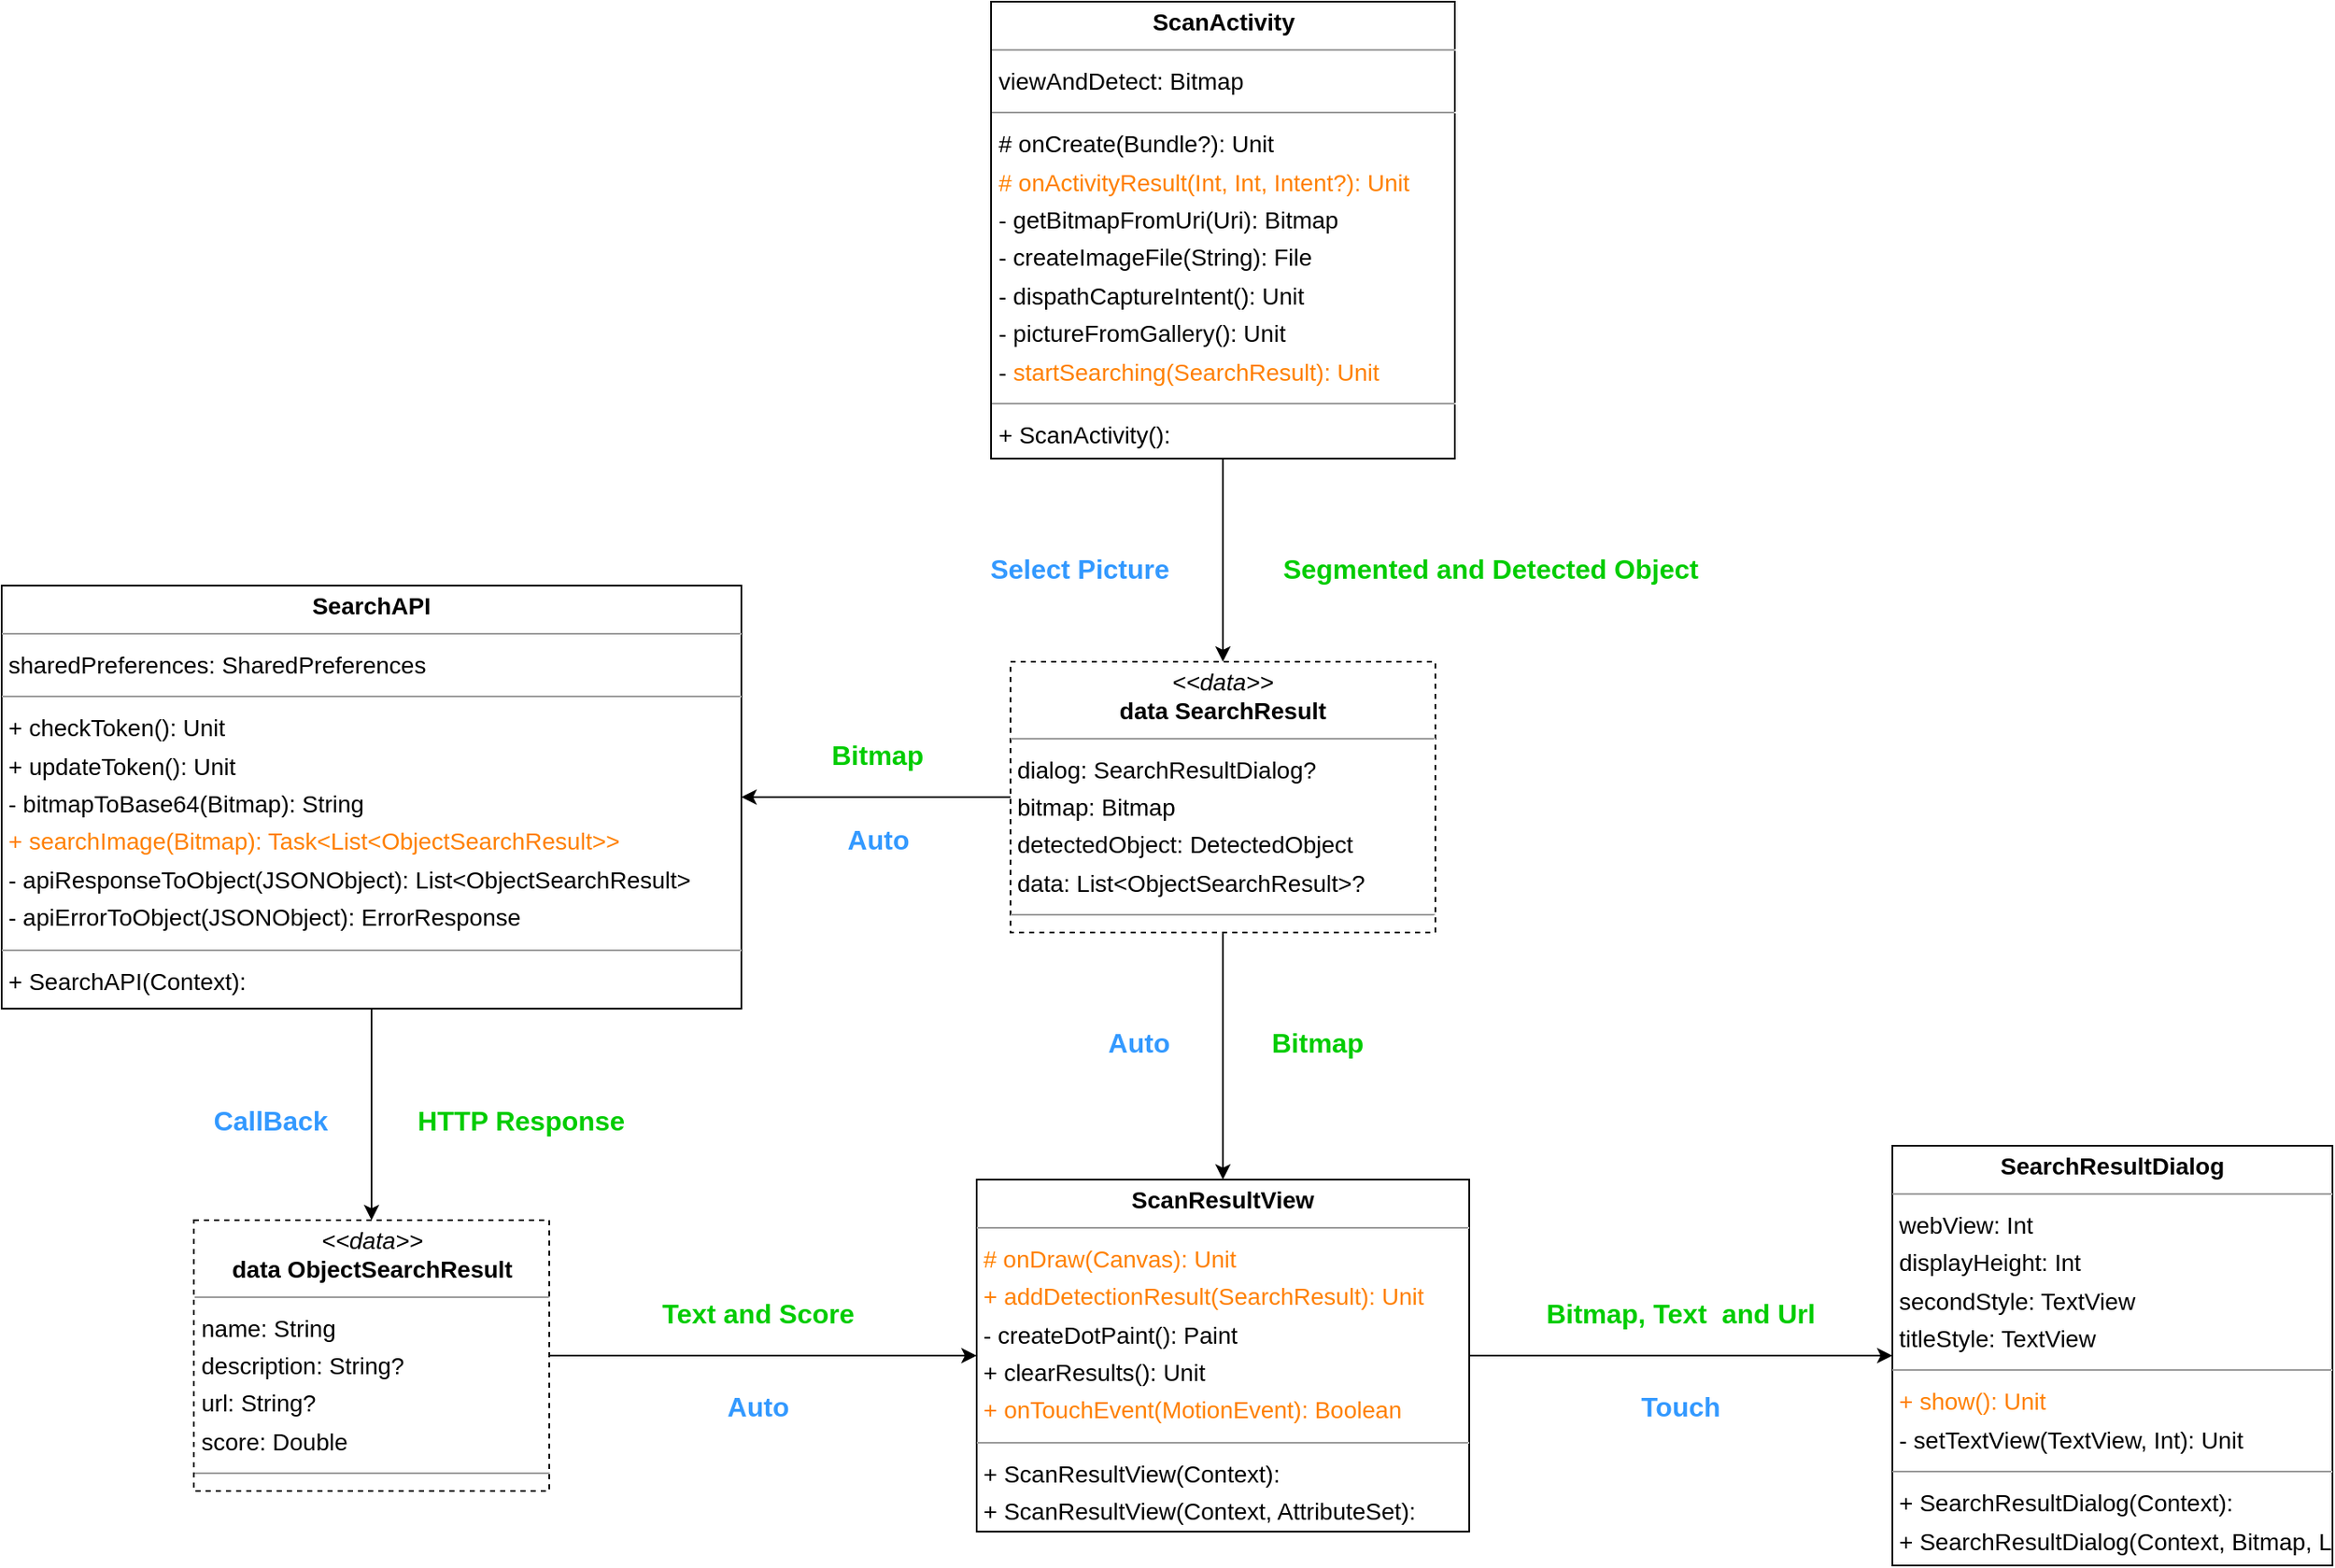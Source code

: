 <mxfile version="20.7.4" type="device"><diagram id="tGokxkeHQvQJnAQ_qyTI" name="第 1 页"><mxGraphModel dx="2327" dy="2193" grid="1" gridSize="10" guides="1" tooltips="1" connect="1" arrows="1" fold="1" page="1" pageScale="1" pageWidth="827" pageHeight="1169" math="0" shadow="0"><root><mxCell id="0"/><mxCell id="1" parent="0"/><mxCell id="lRN8jVIPCJOVL6LHNP1y-11" style="edgeStyle=orthogonalEdgeStyle;rounded=0;orthogonalLoop=1;jettySize=auto;html=1;exitX=0.5;exitY=1;exitDx=0;exitDy=0;entryX=0.5;entryY=0;entryDx=0;entryDy=0;fontColor=#FF8000;" edge="1" parent="1" source="lRN8jVIPCJOVL6LHNP1y-1" target="lRN8jVIPCJOVL6LHNP1y-10"><mxGeometry relative="1" as="geometry"/></mxCell><mxCell id="lRN8jVIPCJOVL6LHNP1y-1" value="&lt;p style=&quot;margin:0px;margin-top:4px;text-align:center;&quot;&gt;&lt;b&gt;ScanActivity&lt;/b&gt;&lt;/p&gt;&lt;hr size=&quot;1&quot;&gt;&lt;p style=&quot;margin:0 0 0 4px;line-height:1.6;&quot;&gt; viewAndDetect: Bitmap&lt;/p&gt;&lt;hr size=&quot;1&quot;&gt;&lt;p style=&quot;margin:0 0 0 4px;line-height:1.6;&quot;&gt;# onCreate(Bundle?): Unit&lt;br&gt;&lt;font color=&quot;#ff8000&quot;&gt;# onActivityResult(Int, Int, Intent?): Unit&lt;/font&gt;&lt;br&gt;- getBitmapFromUri(Uri): Bitmap&lt;br&gt;- createImageFile(String): File&lt;br&gt;- dispathCaptureIntent(): Unit&lt;br&gt;- pictureFromGallery(): Unit&lt;br&gt;- &lt;font color=&quot;#ff8000&quot;&gt;startSearching(SearchResult): Unit&lt;/font&gt;&lt;/p&gt;&lt;hr size=&quot;1&quot;&gt;&lt;p style=&quot;margin:0 0 0 4px;line-height:1.6;&quot;&gt;+ ScanActivity(): &lt;/p&gt;" style="verticalAlign=top;align=left;overflow=fill;fontSize=14;fontFamily=Helvetica;html=1;rounded=0;shadow=0;comic=0;labelBackgroundColor=none;strokeWidth=1;" vertex="1" parent="1"><mxGeometry x="-82.5" y="-230" width="274" height="270" as="geometry"/></mxCell><mxCell id="lRN8jVIPCJOVL6LHNP1y-19" style="edgeStyle=orthogonalEdgeStyle;rounded=0;orthogonalLoop=1;jettySize=auto;html=1;exitX=0.5;exitY=1;exitDx=0;exitDy=0;entryX=0.5;entryY=0;entryDx=0;entryDy=0;fontColor=#4D4D4D;" edge="1" parent="1" source="lRN8jVIPCJOVL6LHNP1y-2" target="lRN8jVIPCJOVL6LHNP1y-18"><mxGeometry relative="1" as="geometry"/></mxCell><mxCell id="lRN8jVIPCJOVL6LHNP1y-2" value="&lt;p style=&quot;margin:0px;margin-top:4px;text-align:center;&quot;&gt;&lt;b&gt;SearchAPI&lt;/b&gt;&lt;/p&gt;&lt;hr size=&quot;1&quot;&gt;&lt;p style=&quot;margin:0 0 0 4px;line-height:1.6;&quot;&gt; sharedPreferences: SharedPreferences&lt;/p&gt;&lt;hr size=&quot;1&quot;&gt;&lt;p style=&quot;margin:0 0 0 4px;line-height:1.6;&quot;&gt;+ checkToken(): Unit&lt;br&gt;+ updateToken(): Unit&lt;br&gt;- bitmapToBase64(Bitmap): String&lt;br&gt;&lt;font color=&quot;#ff8000&quot;&gt;+ searchImage(Bitmap): Task&amp;lt;List&amp;lt;ObjectSearchResult&amp;gt;&amp;gt;&lt;/font&gt;&lt;br&gt;- apiResponseToObject(JSONObject): List&amp;lt;ObjectSearchResult&amp;gt;&lt;br&gt;- apiErrorToObject(JSONObject): ErrorResponse&lt;/p&gt;&lt;hr size=&quot;1&quot;&gt;&lt;p style=&quot;margin:0 0 0 4px;line-height:1.6;&quot;&gt;+ SearchAPI(Context): &lt;/p&gt;" style="verticalAlign=top;align=left;overflow=fill;fontSize=14;fontFamily=Helvetica;html=1;rounded=0;shadow=0;comic=0;labelBackgroundColor=none;strokeWidth=1;" vertex="1" parent="1"><mxGeometry x="-667" y="115" width="437" height="250" as="geometry"/></mxCell><mxCell id="lRN8jVIPCJOVL6LHNP1y-6" style="edgeStyle=orthogonalEdgeStyle;rounded=0;orthogonalLoop=1;jettySize=auto;html=1;exitX=1;exitY=0.5;exitDx=0;exitDy=0;entryX=0;entryY=0.5;entryDx=0;entryDy=0;" edge="1" parent="1" source="lRN8jVIPCJOVL6LHNP1y-3" target="lRN8jVIPCJOVL6LHNP1y-4"><mxGeometry relative="1" as="geometry"/></mxCell><mxCell id="lRN8jVIPCJOVL6LHNP1y-3" value="&lt;p style=&quot;margin:0px;margin-top:4px;text-align:center;&quot;&gt;&lt;b&gt;ScanResultView&lt;/b&gt;&lt;/p&gt;&lt;hr size=&quot;1&quot;&gt;&lt;p style=&quot;margin:0 0 0 4px;line-height:1.6;&quot;&gt;&lt;font color=&quot;#ff8000&quot;&gt;# onDraw(Canvas): Unit&lt;br&gt;+ addDetectionResult(SearchResult): Unit&lt;/font&gt;&lt;br&gt;- createDotPaint(): Paint&lt;br&gt;+ clearResults(): Unit&lt;br&gt;&lt;font color=&quot;#ff8000&quot;&gt;+ onTouchEvent(MotionEvent): Boolean&lt;/font&gt;&lt;/p&gt;&lt;hr size=&quot;1&quot;&gt;&lt;p style=&quot;margin:0 0 0 4px;line-height:1.6;&quot;&gt;+ ScanResultView(Context): &lt;br&gt;+ ScanResultView(Context, AttributeSet): &lt;/p&gt;" style="verticalAlign=top;align=left;overflow=fill;fontSize=14;fontFamily=Helvetica;html=1;rounded=0;shadow=0;comic=0;labelBackgroundColor=none;strokeWidth=1;" vertex="1" parent="1"><mxGeometry x="-91" y="466" width="291" height="208" as="geometry"/></mxCell><mxCell id="lRN8jVIPCJOVL6LHNP1y-4" value="&lt;p style=&quot;margin:0px;margin-top:4px;text-align:center;&quot;&gt;&lt;b&gt;SearchResultDialog&lt;/b&gt;&lt;/p&gt;&lt;hr size=&quot;1&quot;&gt;&lt;p style=&quot;margin:0 0 0 4px;line-height:1.6;&quot;&gt; webView: Int&lt;br&gt; displayHeight: Int&lt;br&gt; secondStyle: TextView&lt;br&gt; titleStyle: TextView&lt;/p&gt;&lt;hr size=&quot;1&quot;&gt;&lt;p style=&quot;margin:0 0 0 4px;line-height:1.6;&quot;&gt;&lt;font color=&quot;#ff8000&quot;&gt;+ show(): Unit&lt;/font&gt;&lt;br&gt;- setTextView(TextView, Int): Unit&lt;/p&gt;&lt;hr size=&quot;1&quot;&gt;&lt;p style=&quot;margin:0 0 0 4px;line-height:1.6;&quot;&gt;+ SearchResultDialog(Context): &lt;br&gt;+ SearchResultDialog(Context, Bitmap, List&amp;lt;ObjectSearchResult&amp;gt;): &lt;/p&gt;" style="verticalAlign=top;align=left;overflow=fill;fontSize=14;fontFamily=Helvetica;html=1;rounded=0;shadow=0;comic=0;labelBackgroundColor=none;strokeWidth=1;" vertex="1" parent="1"><mxGeometry x="450" y="446" width="260" height="248" as="geometry"/></mxCell><mxCell id="lRN8jVIPCJOVL6LHNP1y-12" style="edgeStyle=orthogonalEdgeStyle;rounded=0;orthogonalLoop=1;jettySize=auto;html=1;exitX=0.5;exitY=1;exitDx=0;exitDy=0;entryX=0.5;entryY=0;entryDx=0;entryDy=0;fontColor=#FF8000;" edge="1" parent="1" source="lRN8jVIPCJOVL6LHNP1y-10" target="lRN8jVIPCJOVL6LHNP1y-3"><mxGeometry relative="1" as="geometry"/></mxCell><mxCell id="lRN8jVIPCJOVL6LHNP1y-13" style="edgeStyle=orthogonalEdgeStyle;rounded=0;orthogonalLoop=1;jettySize=auto;html=1;exitX=0;exitY=0.5;exitDx=0;exitDy=0;entryX=1;entryY=0.5;entryDx=0;entryDy=0;fontColor=#FF8000;" edge="1" parent="1" source="lRN8jVIPCJOVL6LHNP1y-10" target="lRN8jVIPCJOVL6LHNP1y-2"><mxGeometry relative="1" as="geometry"/></mxCell><mxCell id="lRN8jVIPCJOVL6LHNP1y-10" value="&lt;p style=&quot;margin:0px;margin-top:4px;text-align:center;&quot;&gt;&lt;i&gt;&amp;lt;&amp;lt;data&amp;gt;&amp;gt;&lt;/i&gt;&lt;br/&gt;&lt;b&gt;data  SearchResult&lt;/b&gt;&lt;/p&gt;&lt;hr size=&quot;1&quot;/&gt;&lt;p style=&quot;margin:0 0 0 4px;line-height:1.6;&quot;&gt; dialog: SearchResultDialog?&lt;br/&gt; bitmap: Bitmap&lt;br/&gt; detectedObject: DetectedObject&lt;br/&gt; data: List&amp;lt;ObjectSearchResult&amp;gt;?&lt;/p&gt;&lt;hr size=&quot;1&quot;/&gt;&lt;p style=&quot;margin:0 0 0 4px;line-height:1.6;&quot;&gt;+ SearchResult(Bitmap, DetectedObject, List&amp;lt;ObjectSearchResult&amp;gt;?, SearchResultDialog?): &lt;/p&gt;" style="verticalAlign=top;align=left;overflow=fill;fontSize=14;fontFamily=Helvetica;html=1;rounded=0;shadow=0;comic=0;labelBackgroundColor=none;strokeWidth=1;dashed=1;" vertex="1" parent="1"><mxGeometry x="-71" y="160" width="251" height="160" as="geometry"/></mxCell><mxCell id="lRN8jVIPCJOVL6LHNP1y-14" value="&lt;b style=&quot;font-size: 16px;&quot;&gt;&lt;font style=&quot;font-size: 16px;&quot;&gt;Segmented and Detected Object&amp;nbsp;&lt;/font&gt;&lt;/b&gt;" style="text;html=1;strokeColor=none;fillColor=none;align=center;verticalAlign=middle;whiteSpace=wrap;rounded=0;fontColor=#00CC00;fontSize=16;" vertex="1" parent="1"><mxGeometry x="80" y="90" width="270" height="30" as="geometry"/></mxCell><mxCell id="lRN8jVIPCJOVL6LHNP1y-15" value="&lt;b style=&quot;font-size: 16px;&quot;&gt;&lt;font style=&quot;font-size: 16px;&quot;&gt;Bitmap&lt;/font&gt;&lt;/b&gt;" style="text;html=1;strokeColor=none;fillColor=none;align=center;verticalAlign=middle;whiteSpace=wrap;rounded=0;fontColor=#00CC00;fontSize=16;" vertex="1" parent="1"><mxGeometry x="-200" y="200" width="101" height="30" as="geometry"/></mxCell><mxCell id="lRN8jVIPCJOVL6LHNP1y-17" value="&lt;b style=&quot;font-size: 16px;&quot;&gt;&lt;font style=&quot;font-size: 16px;&quot;&gt;Bitmap&lt;/font&gt;&lt;/b&gt;" style="text;html=1;strokeColor=none;fillColor=none;align=center;verticalAlign=middle;whiteSpace=wrap;rounded=0;fontColor=#00CC00;fontSize=16;" vertex="1" parent="1"><mxGeometry x="60" y="370" width="101" height="30" as="geometry"/></mxCell><mxCell id="lRN8jVIPCJOVL6LHNP1y-21" style="edgeStyle=orthogonalEdgeStyle;rounded=0;orthogonalLoop=1;jettySize=auto;html=1;exitX=1;exitY=0.5;exitDx=0;exitDy=0;entryX=0;entryY=0.5;entryDx=0;entryDy=0;fontColor=#4D4D4D;" edge="1" parent="1" source="lRN8jVIPCJOVL6LHNP1y-18" target="lRN8jVIPCJOVL6LHNP1y-3"><mxGeometry relative="1" as="geometry"/></mxCell><mxCell id="lRN8jVIPCJOVL6LHNP1y-18" value="&lt;p style=&quot;margin:0px;margin-top:4px;text-align:center;&quot;&gt;&lt;i&gt;&amp;lt;&amp;lt;data&amp;gt;&amp;gt;&lt;/i&gt;&lt;br/&gt;&lt;b&gt;data  ObjectSearchResult&lt;/b&gt;&lt;/p&gt;&lt;hr size=&quot;1&quot;/&gt;&lt;p style=&quot;margin:0 0 0 4px;line-height:1.6;&quot;&gt; name: String&lt;br/&gt; description: String?&lt;br/&gt; url: String?&lt;br/&gt; score: Double&lt;/p&gt;&lt;hr size=&quot;1&quot;/&gt;&lt;p style=&quot;margin:0 0 0 4px;line-height:1.6;&quot;&gt;+ ObjectSearchResult(String, Double, String?, String?): &lt;/p&gt;" style="verticalAlign=top;align=left;overflow=fill;fontSize=14;fontFamily=Helvetica;html=1;rounded=0;shadow=0;comic=0;labelBackgroundColor=none;strokeWidth=1;dashed=1;" vertex="1" parent="1"><mxGeometry x="-553.5" y="490" width="210" height="160" as="geometry"/></mxCell><mxCell id="lRN8jVIPCJOVL6LHNP1y-20" value="&lt;b style=&quot;font-size: 16px;&quot;&gt;&lt;font style=&quot;font-size: 16px;&quot;&gt;HTTP Response&lt;/font&gt;&lt;/b&gt;" style="text;html=1;strokeColor=none;fillColor=none;align=center;verticalAlign=middle;whiteSpace=wrap;rounded=0;fontColor=#00CC00;fontSize=16;" vertex="1" parent="1"><mxGeometry x="-430" y="416" width="140" height="30" as="geometry"/></mxCell><mxCell id="lRN8jVIPCJOVL6LHNP1y-22" value="&lt;b style=&quot;font-size: 16px;&quot;&gt;&lt;font style=&quot;font-size: 16px;&quot;&gt;Bitmap, Text&amp;nbsp; and Url&lt;/font&gt;&lt;/b&gt;" style="text;html=1;strokeColor=none;fillColor=none;align=center;verticalAlign=middle;whiteSpace=wrap;rounded=0;fontColor=#00CC00;fontSize=16;" vertex="1" parent="1"><mxGeometry x="230" y="530" width="190" height="30" as="geometry"/></mxCell><mxCell id="lRN8jVIPCJOVL6LHNP1y-24" value="&lt;font style=&quot;font-size: 16px;&quot;&gt;&lt;b style=&quot;font-size: 16px;&quot;&gt;Text and Score&lt;/b&gt;&lt;/font&gt;" style="text;html=1;strokeColor=none;fillColor=none;align=center;verticalAlign=middle;whiteSpace=wrap;rounded=0;fontColor=#00CC00;fontSize=16;" vertex="1" parent="1"><mxGeometry x="-290" y="530" width="140" height="30" as="geometry"/></mxCell><mxCell id="lRN8jVIPCJOVL6LHNP1y-26" value="&lt;b style=&quot;font-size: 16px;&quot;&gt;&lt;font style=&quot;font-size: 16px;&quot;&gt;Select Picture&lt;/font&gt;&lt;/b&gt;" style="text;html=1;strokeColor=none;fillColor=none;align=center;verticalAlign=middle;whiteSpace=wrap;rounded=0;fontColor=#3399FF;fontSize=16;" vertex="1" parent="1"><mxGeometry x="-110" y="90" width="160" height="30" as="geometry"/></mxCell><mxCell id="lRN8jVIPCJOVL6LHNP1y-27" value="&lt;b style=&quot;font-size: 16px;&quot;&gt;&lt;font style=&quot;font-size: 16px;&quot;&gt;Auto&lt;/font&gt;&lt;/b&gt;" style="text;html=1;strokeColor=none;fillColor=none;align=center;verticalAlign=middle;whiteSpace=wrap;rounded=0;fontColor=#3399FF;fontSize=16;labelBorderColor=none;" vertex="1" parent="1"><mxGeometry x="-194.5" y="250" width="90" height="30" as="geometry"/></mxCell><mxCell id="lRN8jVIPCJOVL6LHNP1y-28" value="&lt;b style=&quot;font-size: 16px;&quot;&gt;&lt;font style=&quot;font-size: 16px;&quot;&gt;CallBack&lt;/font&gt;&lt;/b&gt;" style="text;html=1;strokeColor=none;fillColor=none;align=center;verticalAlign=middle;whiteSpace=wrap;rounded=0;fontColor=#3399FF;fontSize=16;" vertex="1" parent="1"><mxGeometry x="-553.5" y="416" width="90" height="30" as="geometry"/></mxCell><mxCell id="lRN8jVIPCJOVL6LHNP1y-30" value="&lt;b style=&quot;font-size: 16px;&quot;&gt;&lt;font style=&quot;font-size: 16px;&quot;&gt;Auto&lt;/font&gt;&lt;/b&gt;" style="text;html=1;strokeColor=none;fillColor=none;align=center;verticalAlign=middle;whiteSpace=wrap;rounded=0;fontColor=#3399FF;fontSize=16;" vertex="1" parent="1"><mxGeometry x="-265" y="585" width="90" height="30" as="geometry"/></mxCell><mxCell id="lRN8jVIPCJOVL6LHNP1y-31" value="&lt;b style=&quot;font-size: 16px;&quot;&gt;&lt;font style=&quot;font-size: 16px;&quot;&gt;Auto&lt;/font&gt;&lt;/b&gt;" style="text;html=1;strokeColor=none;fillColor=none;align=center;verticalAlign=middle;whiteSpace=wrap;rounded=0;fontColor=#3399FF;fontSize=16;" vertex="1" parent="1"><mxGeometry x="-40" y="370" width="90" height="30" as="geometry"/></mxCell><mxCell id="lRN8jVIPCJOVL6LHNP1y-32" value="&lt;b style=&quot;font-size: 16px;&quot;&gt;&lt;font style=&quot;font-size: 16px;&quot;&gt;Touch&lt;/font&gt;&lt;/b&gt;" style="text;html=1;strokeColor=none;fillColor=none;align=center;verticalAlign=middle;whiteSpace=wrap;rounded=0;fontColor=#3399FF;fontSize=16;" vertex="1" parent="1"><mxGeometry x="280" y="585" width="90" height="30" as="geometry"/></mxCell></root></mxGraphModel></diagram></mxfile>